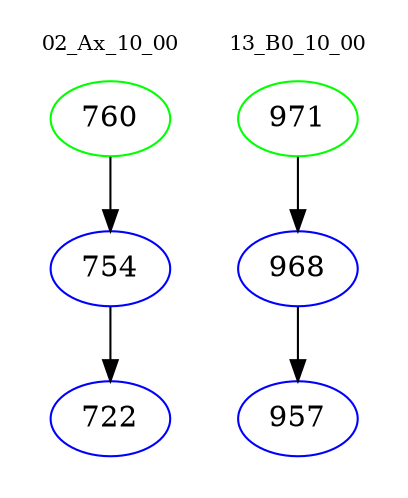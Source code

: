 digraph{
subgraph cluster_0 {
color = white
label = "02_Ax_10_00";
fontsize=10;
T0_760 [label="760", color="green"]
T0_760 -> T0_754 [color="black"]
T0_754 [label="754", color="blue"]
T0_754 -> T0_722 [color="black"]
T0_722 [label="722", color="blue"]
}
subgraph cluster_1 {
color = white
label = "13_B0_10_00";
fontsize=10;
T1_971 [label="971", color="green"]
T1_971 -> T1_968 [color="black"]
T1_968 [label="968", color="blue"]
T1_968 -> T1_957 [color="black"]
T1_957 [label="957", color="blue"]
}
}
